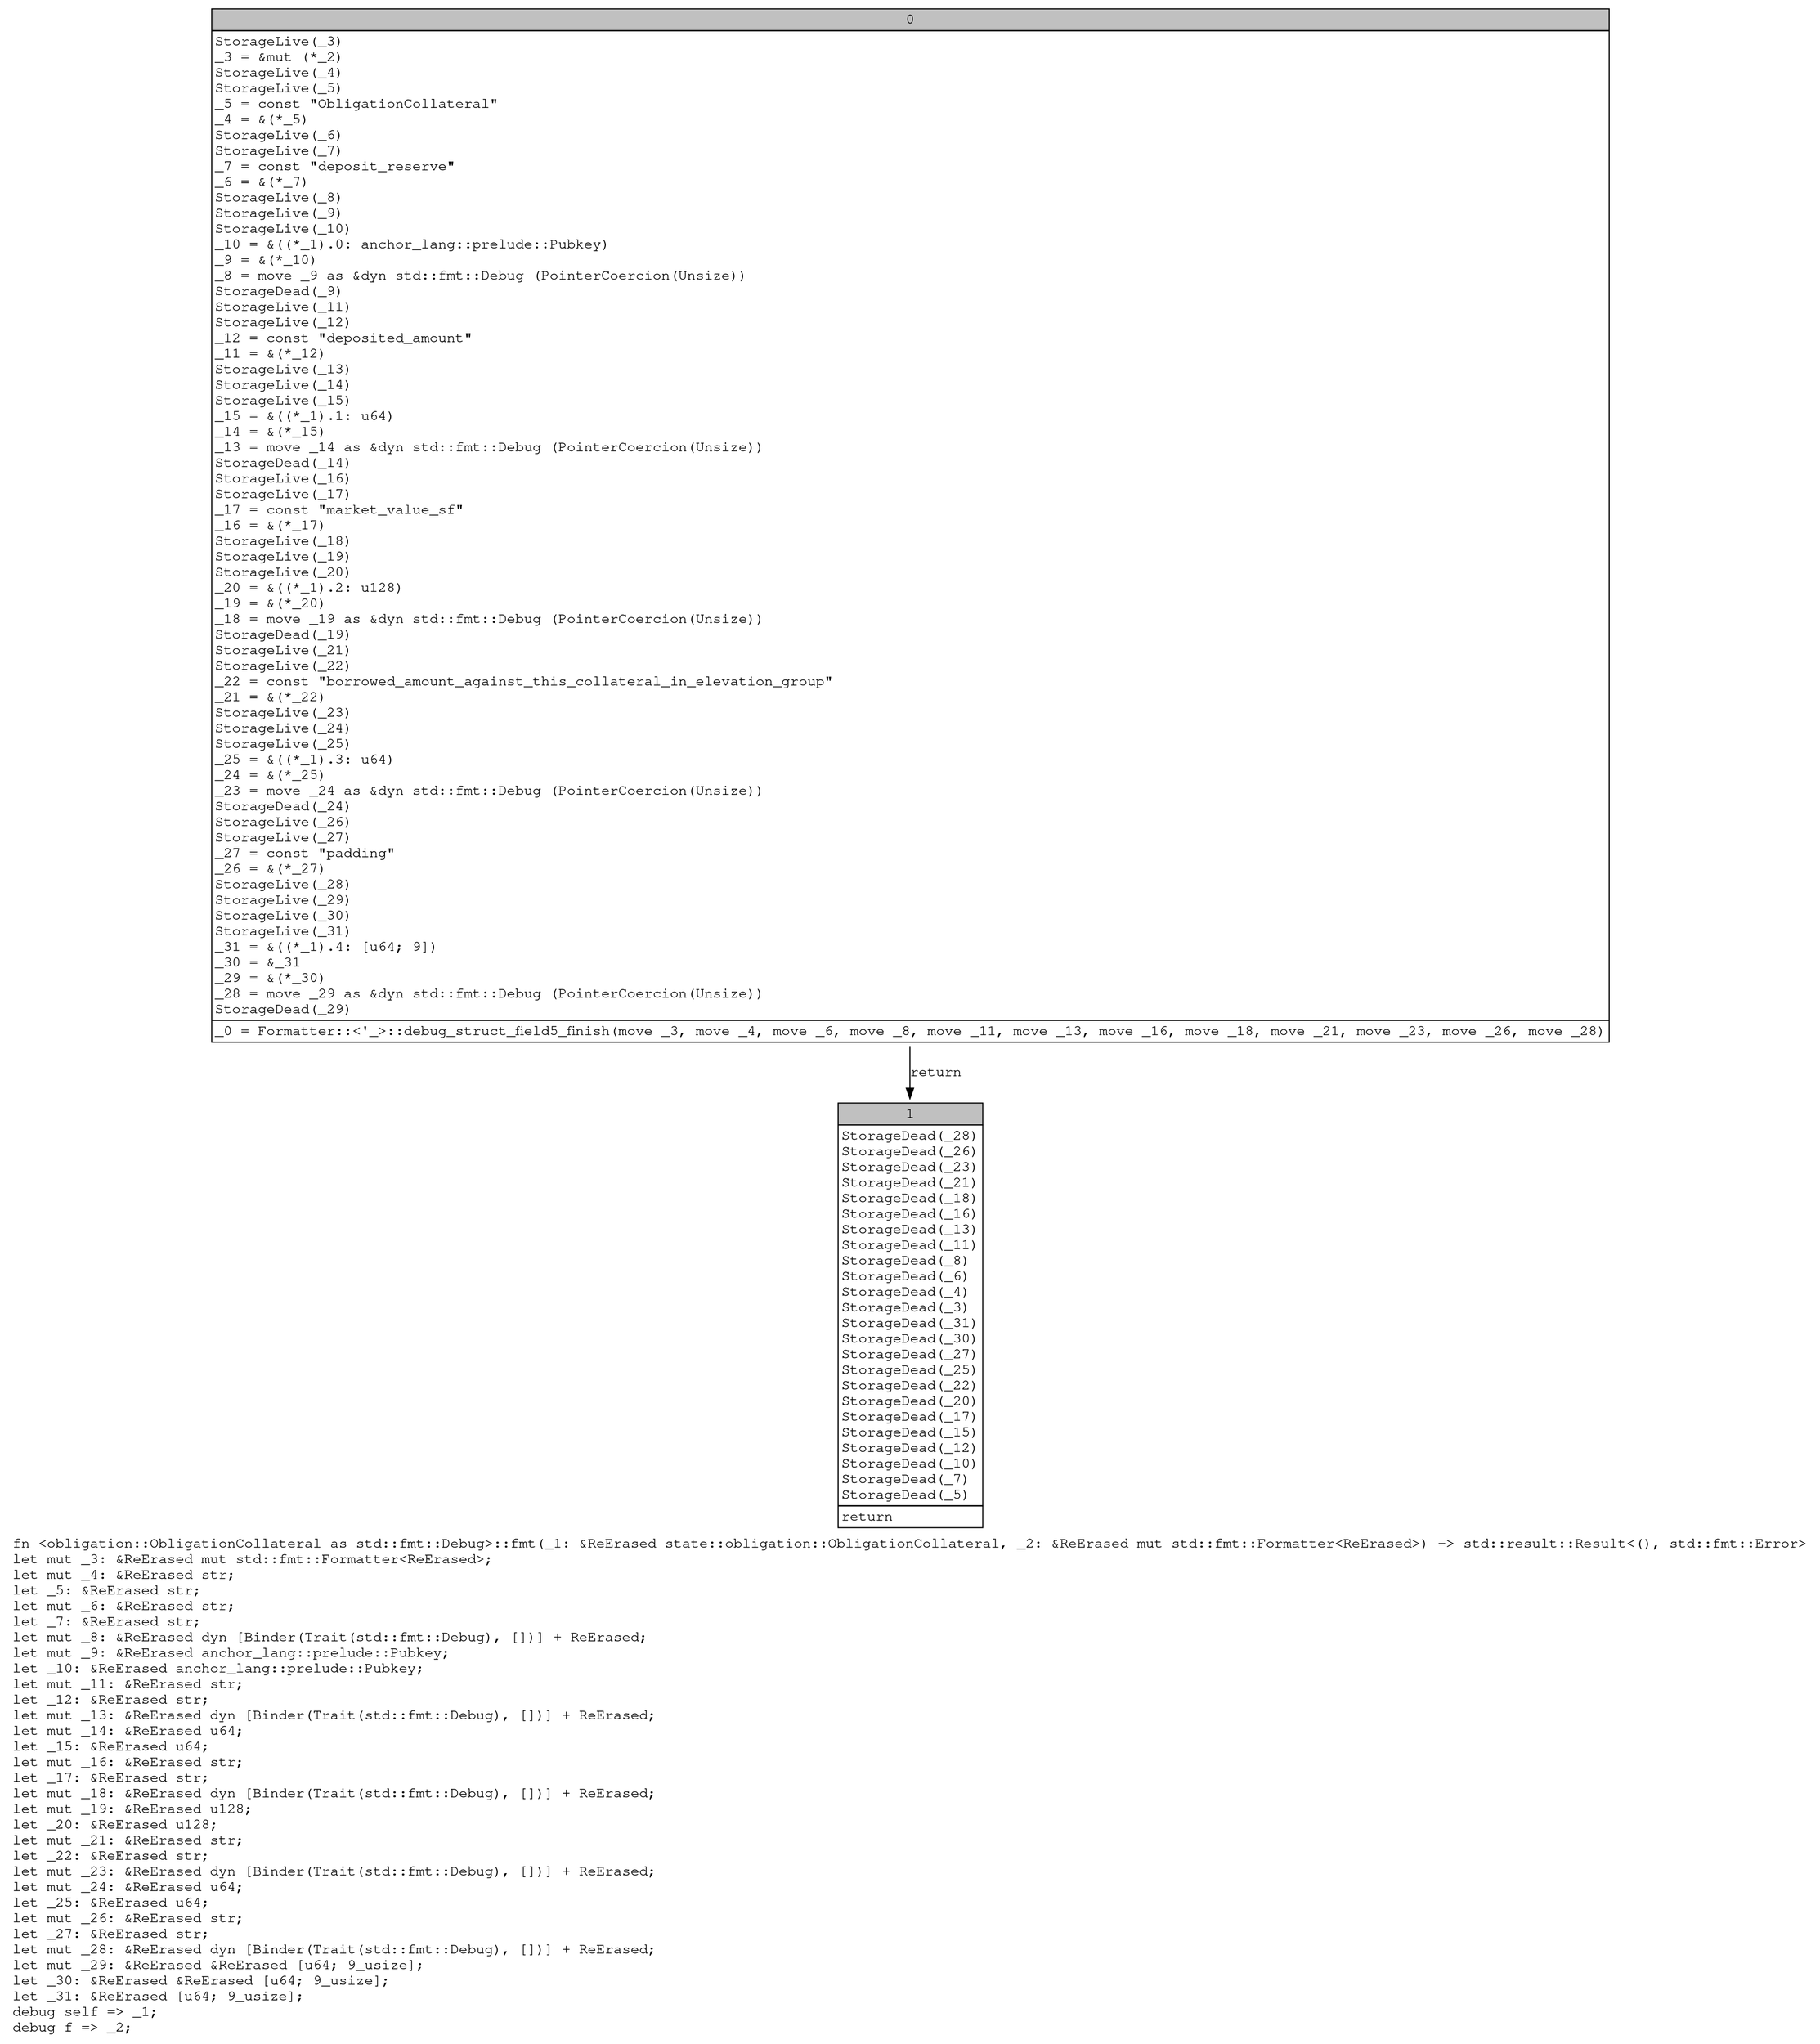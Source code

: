 digraph Mir_0_8173 {
    graph [fontname="Courier, monospace"];
    node [fontname="Courier, monospace"];
    edge [fontname="Courier, monospace"];
    label=<fn &lt;obligation::ObligationCollateral as std::fmt::Debug&gt;::fmt(_1: &amp;ReErased state::obligation::ObligationCollateral, _2: &amp;ReErased mut std::fmt::Formatter&lt;ReErased&gt;) -&gt; std::result::Result&lt;(), std::fmt::Error&gt;<br align="left"/>let mut _3: &amp;ReErased mut std::fmt::Formatter&lt;ReErased&gt;;<br align="left"/>let mut _4: &amp;ReErased str;<br align="left"/>let _5: &amp;ReErased str;<br align="left"/>let mut _6: &amp;ReErased str;<br align="left"/>let _7: &amp;ReErased str;<br align="left"/>let mut _8: &amp;ReErased dyn [Binder(Trait(std::fmt::Debug), [])] + ReErased;<br align="left"/>let mut _9: &amp;ReErased anchor_lang::prelude::Pubkey;<br align="left"/>let _10: &amp;ReErased anchor_lang::prelude::Pubkey;<br align="left"/>let mut _11: &amp;ReErased str;<br align="left"/>let _12: &amp;ReErased str;<br align="left"/>let mut _13: &amp;ReErased dyn [Binder(Trait(std::fmt::Debug), [])] + ReErased;<br align="left"/>let mut _14: &amp;ReErased u64;<br align="left"/>let _15: &amp;ReErased u64;<br align="left"/>let mut _16: &amp;ReErased str;<br align="left"/>let _17: &amp;ReErased str;<br align="left"/>let mut _18: &amp;ReErased dyn [Binder(Trait(std::fmt::Debug), [])] + ReErased;<br align="left"/>let mut _19: &amp;ReErased u128;<br align="left"/>let _20: &amp;ReErased u128;<br align="left"/>let mut _21: &amp;ReErased str;<br align="left"/>let _22: &amp;ReErased str;<br align="left"/>let mut _23: &amp;ReErased dyn [Binder(Trait(std::fmt::Debug), [])] + ReErased;<br align="left"/>let mut _24: &amp;ReErased u64;<br align="left"/>let _25: &amp;ReErased u64;<br align="left"/>let mut _26: &amp;ReErased str;<br align="left"/>let _27: &amp;ReErased str;<br align="left"/>let mut _28: &amp;ReErased dyn [Binder(Trait(std::fmt::Debug), [])] + ReErased;<br align="left"/>let mut _29: &amp;ReErased &amp;ReErased [u64; 9_usize];<br align="left"/>let _30: &amp;ReErased &amp;ReErased [u64; 9_usize];<br align="left"/>let _31: &amp;ReErased [u64; 9_usize];<br align="left"/>debug self =&gt; _1;<br align="left"/>debug f =&gt; _2;<br align="left"/>>;
    bb0__0_8173 [shape="none", label=<<table border="0" cellborder="1" cellspacing="0"><tr><td bgcolor="gray" align="center" colspan="1">0</td></tr><tr><td align="left" balign="left">StorageLive(_3)<br/>_3 = &amp;mut (*_2)<br/>StorageLive(_4)<br/>StorageLive(_5)<br/>_5 = const &quot;ObligationCollateral&quot;<br/>_4 = &amp;(*_5)<br/>StorageLive(_6)<br/>StorageLive(_7)<br/>_7 = const &quot;deposit_reserve&quot;<br/>_6 = &amp;(*_7)<br/>StorageLive(_8)<br/>StorageLive(_9)<br/>StorageLive(_10)<br/>_10 = &amp;((*_1).0: anchor_lang::prelude::Pubkey)<br/>_9 = &amp;(*_10)<br/>_8 = move _9 as &amp;dyn std::fmt::Debug (PointerCoercion(Unsize))<br/>StorageDead(_9)<br/>StorageLive(_11)<br/>StorageLive(_12)<br/>_12 = const &quot;deposited_amount&quot;<br/>_11 = &amp;(*_12)<br/>StorageLive(_13)<br/>StorageLive(_14)<br/>StorageLive(_15)<br/>_15 = &amp;((*_1).1: u64)<br/>_14 = &amp;(*_15)<br/>_13 = move _14 as &amp;dyn std::fmt::Debug (PointerCoercion(Unsize))<br/>StorageDead(_14)<br/>StorageLive(_16)<br/>StorageLive(_17)<br/>_17 = const &quot;market_value_sf&quot;<br/>_16 = &amp;(*_17)<br/>StorageLive(_18)<br/>StorageLive(_19)<br/>StorageLive(_20)<br/>_20 = &amp;((*_1).2: u128)<br/>_19 = &amp;(*_20)<br/>_18 = move _19 as &amp;dyn std::fmt::Debug (PointerCoercion(Unsize))<br/>StorageDead(_19)<br/>StorageLive(_21)<br/>StorageLive(_22)<br/>_22 = const &quot;borrowed_amount_against_this_collateral_in_elevation_group&quot;<br/>_21 = &amp;(*_22)<br/>StorageLive(_23)<br/>StorageLive(_24)<br/>StorageLive(_25)<br/>_25 = &amp;((*_1).3: u64)<br/>_24 = &amp;(*_25)<br/>_23 = move _24 as &amp;dyn std::fmt::Debug (PointerCoercion(Unsize))<br/>StorageDead(_24)<br/>StorageLive(_26)<br/>StorageLive(_27)<br/>_27 = const &quot;padding&quot;<br/>_26 = &amp;(*_27)<br/>StorageLive(_28)<br/>StorageLive(_29)<br/>StorageLive(_30)<br/>StorageLive(_31)<br/>_31 = &amp;((*_1).4: [u64; 9])<br/>_30 = &amp;_31<br/>_29 = &amp;(*_30)<br/>_28 = move _29 as &amp;dyn std::fmt::Debug (PointerCoercion(Unsize))<br/>StorageDead(_29)<br/></td></tr><tr><td align="left">_0 = Formatter::&lt;'_&gt;::debug_struct_field5_finish(move _3, move _4, move _6, move _8, move _11, move _13, move _16, move _18, move _21, move _23, move _26, move _28)</td></tr></table>>];
    bb1__0_8173 [shape="none", label=<<table border="0" cellborder="1" cellspacing="0"><tr><td bgcolor="gray" align="center" colspan="1">1</td></tr><tr><td align="left" balign="left">StorageDead(_28)<br/>StorageDead(_26)<br/>StorageDead(_23)<br/>StorageDead(_21)<br/>StorageDead(_18)<br/>StorageDead(_16)<br/>StorageDead(_13)<br/>StorageDead(_11)<br/>StorageDead(_8)<br/>StorageDead(_6)<br/>StorageDead(_4)<br/>StorageDead(_3)<br/>StorageDead(_31)<br/>StorageDead(_30)<br/>StorageDead(_27)<br/>StorageDead(_25)<br/>StorageDead(_22)<br/>StorageDead(_20)<br/>StorageDead(_17)<br/>StorageDead(_15)<br/>StorageDead(_12)<br/>StorageDead(_10)<br/>StorageDead(_7)<br/>StorageDead(_5)<br/></td></tr><tr><td align="left">return</td></tr></table>>];
    bb0__0_8173 -> bb1__0_8173 [label="return"];
}
